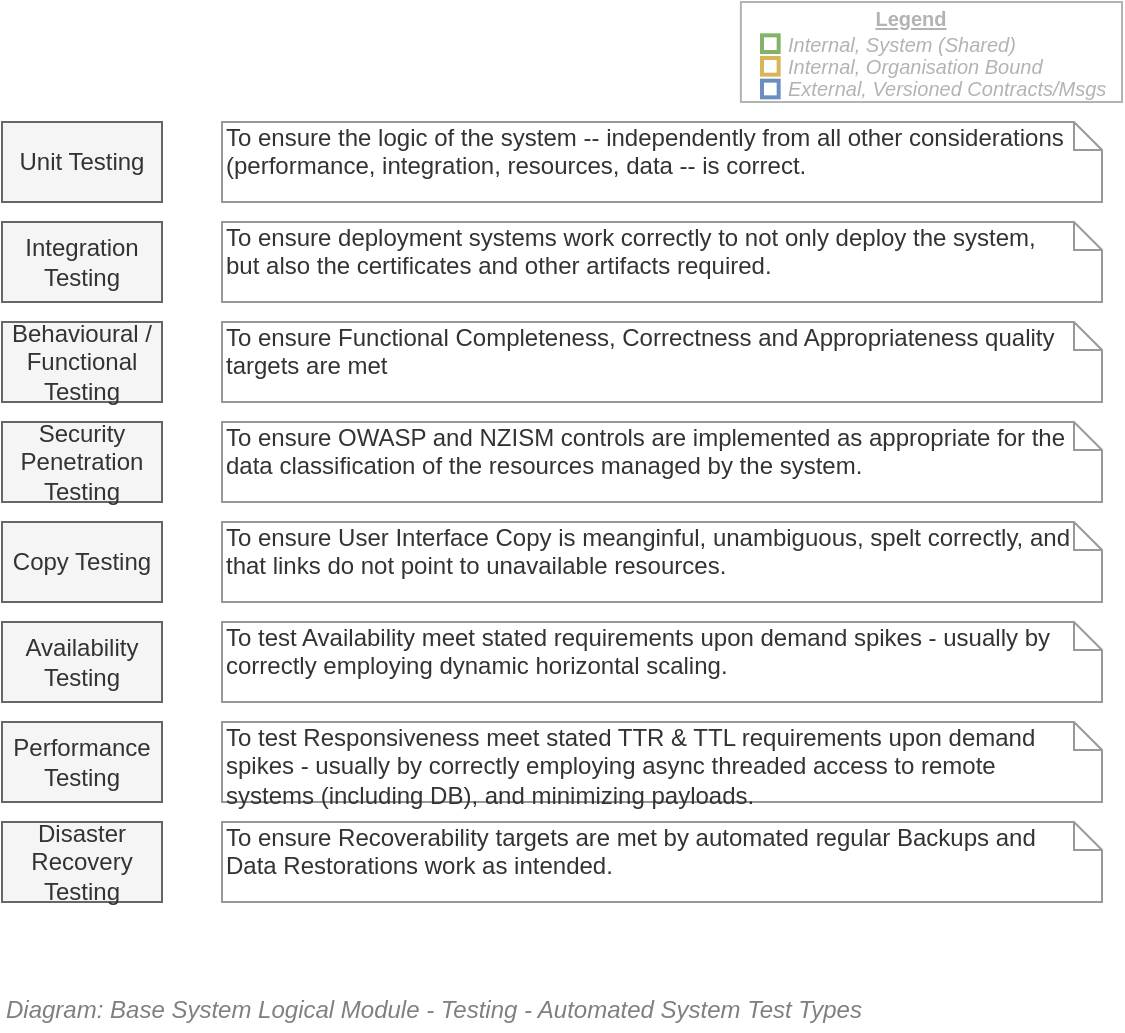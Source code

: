 <mxfile compressed="false" version="17.5.0" type="google">
  <diagram id="DpCtmNxSetKU9kfg4X46" name="Testing/Types">
    <mxGraphModel grid="1" page="1" gridSize="10" guides="1" tooltips="1" connect="1" arrows="1" fold="1" pageScale="1" pageWidth="827" pageHeight="1169" math="0" shadow="0">
      <root>
        <mxCell id="MHrPchpe5pD9uzdOe4e_-0" />
        <mxCell id="MHrPchpe5pD9uzdOe4e_-1" value="About" parent="MHrPchpe5pD9uzdOe4e_-0" />
        <mxCell id="XQVo9xtHHpdXn1KIrFOA-3" value="" style="group" vertex="1" connectable="0" parent="MHrPchpe5pD9uzdOe4e_-1">
          <mxGeometry x="120" y="170" width="560" height="50" as="geometry" />
        </mxCell>
        <mxCell id="09VyEF1zKlPzfJpI-yBH-2" value="Title/Page" visible="0" parent="MHrPchpe5pD9uzdOe4e_-0" />
        <mxCell id="XQVo9xtHHpdXn1KIrFOA-0" value="" style="group;fontSize=10;" connectable="0" vertex="1" parent="09VyEF1zKlPzfJpI-yBH-2">
          <mxGeometry x="120" y="120" width="560" height="45" as="geometry" />
        </mxCell>
        <mxCell id="XQVo9xtHHpdXn1KIrFOA-1" value="&lt;font style=&quot;font-size: 12px&quot;&gt;Base Logical Module - Testing - Automated System Test Types&lt;/font&gt;" style="text;strokeColor=none;fillColor=none;html=1;fontSize=24;fontStyle=1;verticalAlign=middle;align=left;shadow=0;glass=0;comic=0;opacity=30;fontColor=#808080;" vertex="1" parent="XQVo9xtHHpdXn1KIrFOA-0">
          <mxGeometry width="560" height="40" as="geometry" />
        </mxCell>
        <mxCell id="XQVo9xtHHpdXn1KIrFOA-2" value="" style="line;strokeWidth=2;html=1;shadow=0;glass=0;comic=0;fillColor=none;fontSize=10;fontColor=#CCCCCC;labelBackgroundColor=none;strokeColor=#CCCCCC;" vertex="1" parent="XQVo9xtHHpdXn1KIrFOA-0">
          <mxGeometry y="35" width="560" height="10" as="geometry" />
        </mxCell>
        <mxCell id="K3lDGoyHATY2oX1RY8wY-0" value="Title/Diagram" parent="MHrPchpe5pD9uzdOe4e_-0" />
        <mxCell id="K3lDGoyHATY2oX1RY8wY-1" value="&lt;font style=&quot;font-size: 12px&quot;&gt;Diagram: Base System Logical Module - Testing - Automated System Test Types&lt;/font&gt;" style="text;strokeColor=none;fillColor=none;html=1;fontSize=24;fontStyle=2;verticalAlign=middle;align=left;shadow=0;glass=0;comic=0;opacity=30;fontColor=#808080;" vertex="1" parent="K3lDGoyHATY2oX1RY8wY-0">
          <mxGeometry x="120" y="660" width="560" height="20" as="geometry" />
        </mxCell>
        <mxCell id="XQVo9xtHHpdXn1KIrFOA-12" value="Legend" parent="MHrPchpe5pD9uzdOe4e_-0" />
        <mxCell id="XQVo9xtHHpdXn1KIrFOA-4" value="" style="rounded=0;whiteSpace=wrap;html=1;fontSize=10;align=left;container=1;collapsible=0;fontColor=#B3B3B3;strokeColor=#B3B3B3;" vertex="1" parent="XQVo9xtHHpdXn1KIrFOA-12">
          <mxGeometry x="489.44" y="170" width="190.56" height="50" as="geometry" />
        </mxCell>
        <mxCell id="XQVo9xtHHpdXn1KIrFOA-5" value="" style="whiteSpace=wrap;html=1;aspect=fixed;fillColor=none;strokeColor=#82b366;fontSize=10;align=left;fontStyle=2;strokeWidth=2;" vertex="1" parent="XQVo9xtHHpdXn1KIrFOA-4">
          <mxGeometry x="10.556" y="16.667" width="8.333" height="8.333" as="geometry" />
        </mxCell>
        <mxCell id="XQVo9xtHHpdXn1KIrFOA-6" value="" style="whiteSpace=wrap;html=1;aspect=fixed;fillColor=none;strokeColor=#d6b656;fontSize=10;align=left;fontStyle=2;strokeWidth=2;" vertex="1" parent="XQVo9xtHHpdXn1KIrFOA-4">
          <mxGeometry x="10.556" y="28" width="8.333" height="8.333" as="geometry" />
        </mxCell>
        <mxCell id="XQVo9xtHHpdXn1KIrFOA-7" value="" style="whiteSpace=wrap;html=1;aspect=fixed;fillColor=none;strokeColor=#6c8ebf;fontSize=10;align=left;fontStyle=2;strokeWidth=2;" vertex="1" parent="XQVo9xtHHpdXn1KIrFOA-4">
          <mxGeometry x="10.556" y="39.333" width="8.333" height="8.333" as="geometry" />
        </mxCell>
        <mxCell id="XQVo9xtHHpdXn1KIrFOA-8" value="Internal, System (Shared)&amp;nbsp;" style="text;html=1;strokeColor=none;fillColor=none;align=left;verticalAlign=middle;whiteSpace=wrap;rounded=0;fontSize=10;fontStyle=2;fontColor=#B3B3B3;" vertex="1" parent="XQVo9xtHHpdXn1KIrFOA-4">
          <mxGeometry x="21.116" y="16.667" width="169.444" height="8.333" as="geometry" />
        </mxCell>
        <mxCell id="XQVo9xtHHpdXn1KIrFOA-9" value="Internal, Organisation Bound&amp;nbsp;" style="text;html=1;strokeColor=none;fillColor=none;align=left;verticalAlign=middle;whiteSpace=wrap;rounded=0;fontSize=10;fontStyle=2;fontColor=#B3B3B3;" vertex="1" parent="XQVo9xtHHpdXn1KIrFOA-4">
          <mxGeometry x="21.116" y="28" width="169.444" height="8.333" as="geometry" />
        </mxCell>
        <mxCell id="XQVo9xtHHpdXn1KIrFOA-10" value="External, Versioned Contracts/Msgs" style="text;html=1;strokeColor=none;fillColor=none;align=left;verticalAlign=middle;whiteSpace=wrap;rounded=0;fontSize=10;fontStyle=2;fontColor=#B3B3B3;" vertex="1" parent="XQVo9xtHHpdXn1KIrFOA-4">
          <mxGeometry x="21.116" y="39.333" width="169.444" height="8.333" as="geometry" />
        </mxCell>
        <mxCell id="XQVo9xtHHpdXn1KIrFOA-11" value="Legend" style="text;html=1;strokeColor=none;fillColor=none;align=center;verticalAlign=middle;whiteSpace=wrap;rounded=0;fontSize=10;fontStyle=5;fontColor=#B3B3B3;" vertex="1" parent="XQVo9xtHHpdXn1KIrFOA-4">
          <mxGeometry x="21.112" width="126.67" height="16.667" as="geometry" />
        </mxCell>
        <mxCell id="XQVo9xtHHpdXn1KIrFOA-13" value="Boxes" parent="MHrPchpe5pD9uzdOe4e_-0" />
        <mxCell id="6oV5lopjNsyYedhPLHXI-2" value="Unit Testing" style="rounded=0;whiteSpace=wrap;html=1;strokeColor=#666666;strokeWidth=1;fillColor=#f5f5f5;fontSize=12;fontColor=#333333;align=center;" vertex="1" parent="XQVo9xtHHpdXn1KIrFOA-13">
          <mxGeometry x="120" y="230" width="80" height="40" as="geometry" />
        </mxCell>
        <mxCell id="6oV5lopjNsyYedhPLHXI-3" value="Behavioural / Functional Testing" style="rounded=0;whiteSpace=wrap;html=1;strokeColor=#666666;strokeWidth=1;fillColor=#f5f5f5;fontSize=12;fontColor=#333333;align=center;" vertex="1" parent="XQVo9xtHHpdXn1KIrFOA-13">
          <mxGeometry x="120" y="330" width="80" height="40" as="geometry" />
        </mxCell>
        <mxCell id="6oV5lopjNsyYedhPLHXI-4" value="Security Penetration Testing" style="rounded=0;whiteSpace=wrap;html=1;strokeColor=#666666;strokeWidth=1;fillColor=#f5f5f5;fontSize=12;fontColor=#333333;align=center;" vertex="1" parent="XQVo9xtHHpdXn1KIrFOA-13">
          <mxGeometry x="120" y="380" width="80" height="40" as="geometry" />
        </mxCell>
        <mxCell id="6oV5lopjNsyYedhPLHXI-5" value="Performance Testing" style="rounded=0;whiteSpace=wrap;html=1;strokeColor=#666666;strokeWidth=1;fillColor=#f5f5f5;fontSize=12;fontColor=#333333;align=center;" vertex="1" parent="XQVo9xtHHpdXn1KIrFOA-13">
          <mxGeometry x="120" y="530" width="80" height="40" as="geometry" />
        </mxCell>
        <mxCell id="6oV5lopjNsyYedhPLHXI-6" value="Disaster Recovery &lt;br style=&quot;font-size: 12px;&quot;&gt;Testing" style="rounded=0;whiteSpace=wrap;html=1;strokeColor=#666666;strokeWidth=1;fillColor=#f5f5f5;fontSize=12;fontColor=#333333;align=center;" vertex="1" parent="XQVo9xtHHpdXn1KIrFOA-13">
          <mxGeometry x="120" y="580" width="80" height="40" as="geometry" />
        </mxCell>
        <mxCell id="XQVo9xtHHpdXn1KIrFOA-14" value="Copy Testing" style="rounded=0;whiteSpace=wrap;html=1;strokeColor=#666666;strokeWidth=1;fillColor=#f5f5f5;fontSize=12;fontColor=#333333;align=center;" vertex="1" parent="XQVo9xtHHpdXn1KIrFOA-13">
          <mxGeometry x="120" y="430" width="80" height="40" as="geometry" />
        </mxCell>
        <mxCell id="XQVo9xtHHpdXn1KIrFOA-15" value="Integration Testing" style="rounded=0;whiteSpace=wrap;html=1;strokeColor=#666666;strokeWidth=1;fillColor=#f5f5f5;fontSize=12;fontColor=#333333;align=center;" vertex="1" parent="XQVo9xtHHpdXn1KIrFOA-13">
          <mxGeometry x="120" y="280" width="80" height="40" as="geometry" />
        </mxCell>
        <mxCell id="XdS--ZP5lyxzAnsVvoPQ-1" value="Availability Testing" style="rounded=0;whiteSpace=wrap;html=1;strokeColor=#666666;strokeWidth=1;fillColor=#f5f5f5;fontSize=12;fontColor=#333333;align=center;" vertex="1" parent="XQVo9xtHHpdXn1KIrFOA-13">
          <mxGeometry x="120" y="480" width="80" height="40" as="geometry" />
        </mxCell>
        <mxCell id="XQVo9xtHHpdXn1KIrFOA-23" value="Notes" parent="MHrPchpe5pD9uzdOe4e_-0" />
        <mxCell id="XQVo9xtHHpdXn1KIrFOA-16" value="To test Responsiveness meet stated TTR &amp;amp; TTL requirements upon demand spikes - usually by correctly employing async threaded access to remote systems (including DB), and minimizing payloads." style="shape=note;whiteSpace=wrap;html=1;size=14;verticalAlign=top;align=left;spacingTop=-6;strokeWidth=1;fillColor=none;fontSize=12;strokeColor=#999999;fontColor=#333333;spacingRight=16;" vertex="1" parent="XQVo9xtHHpdXn1KIrFOA-23">
          <mxGeometry x="230" y="530" width="440" height="40" as="geometry" />
        </mxCell>
        <mxCell id="XQVo9xtHHpdXn1KIrFOA-17" value="To ensure Recoverability targets are met by automated regular Backups and Data Restorations work as intended." style="shape=note;whiteSpace=wrap;html=1;size=14;verticalAlign=top;align=left;spacingTop=-6;strokeWidth=1;fillColor=none;fontSize=12;strokeColor=#999999;fontColor=#333333;spacingRight=16;" vertex="1" parent="XQVo9xtHHpdXn1KIrFOA-23">
          <mxGeometry x="230" y="580" width="440" height="40" as="geometry" />
        </mxCell>
        <mxCell id="XQVo9xtHHpdXn1KIrFOA-18" value="To ensure User Interface Copy is meanginful, unambiguous, spelt correctly, and that links do not point to unavailable resources." style="shape=note;whiteSpace=wrap;html=1;size=14;verticalAlign=top;align=left;spacingTop=-6;strokeWidth=1;fillColor=none;fontSize=12;strokeColor=#999999;fontColor=#333333;spacingRight=16;" vertex="1" parent="XQVo9xtHHpdXn1KIrFOA-23">
          <mxGeometry x="230" y="430" width="440" height="40" as="geometry" />
        </mxCell>
        <mxCell id="XQVo9xtHHpdXn1KIrFOA-19" value="To ensure OWASP and NZISM controls are implemented as appropriate for the data classification of the resources managed by the system." style="shape=note;whiteSpace=wrap;html=1;size=14;verticalAlign=top;align=left;spacingTop=-6;strokeWidth=1;fillColor=none;fontSize=12;strokeColor=#999999;fontColor=#333333;spacingRight=16;" vertex="1" parent="XQVo9xtHHpdXn1KIrFOA-23">
          <mxGeometry x="230" y="380" width="440" height="40" as="geometry" />
        </mxCell>
        <mxCell id="XQVo9xtHHpdXn1KIrFOA-20" value="To ensure Functional Completeness, Correctness and Appropriateness quality targets are met" style="shape=note;whiteSpace=wrap;html=1;size=14;verticalAlign=top;align=left;spacingTop=-6;strokeWidth=1;fillColor=none;fontSize=12;strokeColor=#999999;fontColor=#333333;spacingRight=16;" vertex="1" parent="XQVo9xtHHpdXn1KIrFOA-23">
          <mxGeometry x="230" y="330" width="440" height="40" as="geometry" />
        </mxCell>
        <mxCell id="XQVo9xtHHpdXn1KIrFOA-21" value="To ensure deployment systems work correctly to not only deploy the system, but also the certificates and other artifacts required." style="shape=note;whiteSpace=wrap;html=1;size=14;verticalAlign=top;align=left;spacingTop=-6;strokeWidth=1;fillColor=none;fontSize=12;strokeColor=#999999;fontColor=#333333;spacingRight=16;" vertex="1" parent="XQVo9xtHHpdXn1KIrFOA-23">
          <mxGeometry x="230" y="280" width="440" height="40" as="geometry" />
        </mxCell>
        <mxCell id="XQVo9xtHHpdXn1KIrFOA-22" value="To ensure the logic of the system -- independently from all other considerations (performance, integration, resources, data -- is correct." style="shape=note;whiteSpace=wrap;html=1;size=14;verticalAlign=top;align=left;spacingTop=-6;strokeWidth=1;fillColor=none;fontSize=12;strokeColor=#999999;fontColor=#333333;spacingRight=16;" vertex="1" parent="XQVo9xtHHpdXn1KIrFOA-23">
          <mxGeometry x="230" y="230" width="440" height="40" as="geometry" />
        </mxCell>
        <mxCell id="XdS--ZP5lyxzAnsVvoPQ-0" value="To test Availability meet stated requirements upon demand spikes - usually by correctly employing dynamic horizontal scaling." style="shape=note;whiteSpace=wrap;html=1;size=14;verticalAlign=top;align=left;spacingTop=-6;strokeWidth=1;fillColor=none;fontSize=12;strokeColor=#999999;fontColor=#333333;spacingRight=16;" vertex="1" parent="XQVo9xtHHpdXn1KIrFOA-23">
          <mxGeometry x="230" y="480" width="440" height="40" as="geometry" />
        </mxCell>
      </root>
    </mxGraphModel>
  </diagram>
</mxfile>
